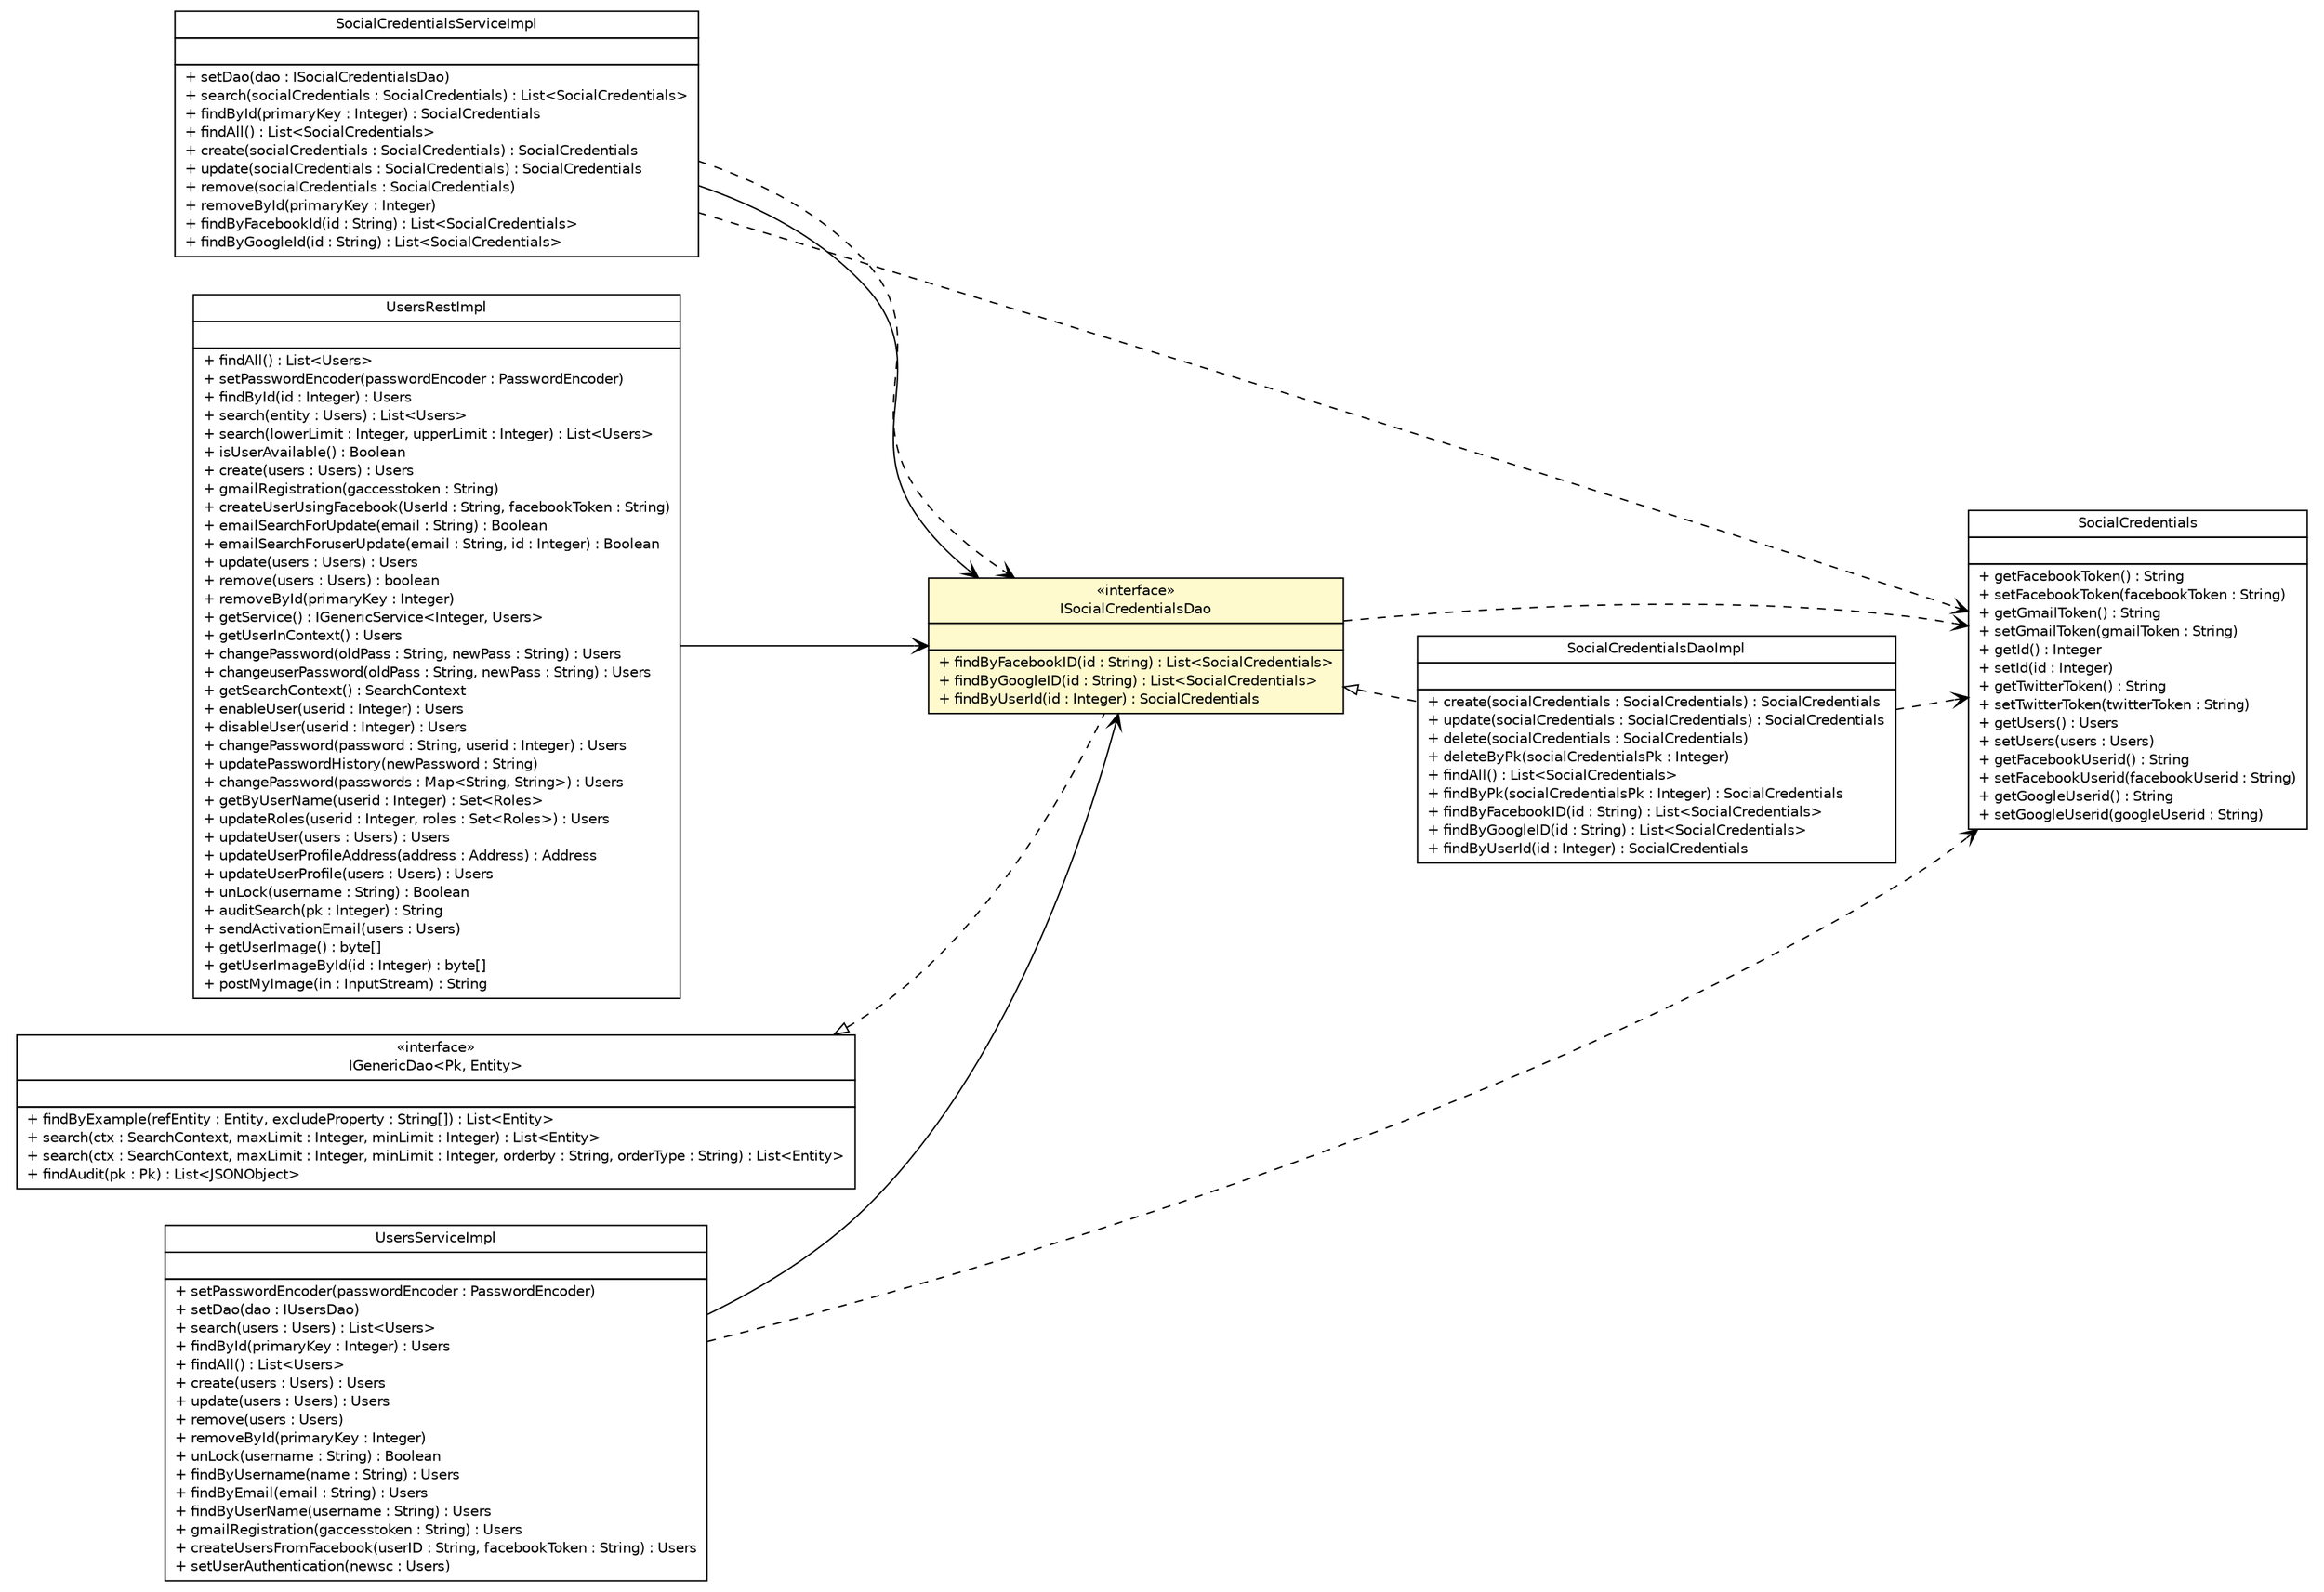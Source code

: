 #!/usr/local/bin/dot
#
# Class diagram 
# Generated by UMLGraph version 5.1 (http://www.umlgraph.org/)
#

digraph G {
	edge [fontname="Helvetica",fontsize=10,labelfontname="Helvetica",labelfontsize=10];
	node [fontname="Helvetica",fontsize=10,shape=plaintext];
	nodesep=0.25;
	ranksep=0.5;
	rankdir=LR;
	// com.inn.headstartdemo.service.impl.SocialCredentialsServiceImpl
	c60408 [label=<<table title="com.inn.headstartdemo.service.impl.SocialCredentialsServiceImpl" border="0" cellborder="1" cellspacing="0" cellpadding="2" port="p" href="../service/impl/SocialCredentialsServiceImpl.html">
		<tr><td><table border="0" cellspacing="0" cellpadding="1">
<tr><td align="center" balign="center"> SocialCredentialsServiceImpl </td></tr>
		</table></td></tr>
		<tr><td><table border="0" cellspacing="0" cellpadding="1">
<tr><td align="left" balign="left">  </td></tr>
		</table></td></tr>
		<tr><td><table border="0" cellspacing="0" cellpadding="1">
<tr><td align="left" balign="left"> + setDao(dao : ISocialCredentialsDao) </td></tr>
<tr><td align="left" balign="left"> + search(socialCredentials : SocialCredentials) : List&lt;SocialCredentials&gt; </td></tr>
<tr><td align="left" balign="left"> + findById(primaryKey : Integer) : SocialCredentials </td></tr>
<tr><td align="left" balign="left"> + findAll() : List&lt;SocialCredentials&gt; </td></tr>
<tr><td align="left" balign="left"> + create(socialCredentials : SocialCredentials) : SocialCredentials </td></tr>
<tr><td align="left" balign="left"> + update(socialCredentials : SocialCredentials) : SocialCredentials </td></tr>
<tr><td align="left" balign="left"> + remove(socialCredentials : SocialCredentials) </td></tr>
<tr><td align="left" balign="left"> + removeById(primaryKey : Integer) </td></tr>
<tr><td align="left" balign="left"> + findByFacebookId(id : String) : List&lt;SocialCredentials&gt; </td></tr>
<tr><td align="left" balign="left"> + findByGoogleId(id : String) : List&lt;SocialCredentials&gt; </td></tr>
		</table></td></tr>
		</table>>, fontname="Helvetica", fontcolor="black", fontsize=10.0];
	// com.inn.headstartdemo.service.impl.UsersServiceImpl
	c60412 [label=<<table title="com.inn.headstartdemo.service.impl.UsersServiceImpl" border="0" cellborder="1" cellspacing="0" cellpadding="2" port="p" href="../service/impl/UsersServiceImpl.html">
		<tr><td><table border="0" cellspacing="0" cellpadding="1">
<tr><td align="center" balign="center"> UsersServiceImpl </td></tr>
		</table></td></tr>
		<tr><td><table border="0" cellspacing="0" cellpadding="1">
<tr><td align="left" balign="left">  </td></tr>
		</table></td></tr>
		<tr><td><table border="0" cellspacing="0" cellpadding="1">
<tr><td align="left" balign="left"> + setPasswordEncoder(passwordEncoder : PasswordEncoder) </td></tr>
<tr><td align="left" balign="left"> + setDao(dao : IUsersDao) </td></tr>
<tr><td align="left" balign="left"> + search(users : Users) : List&lt;Users&gt; </td></tr>
<tr><td align="left" balign="left"> + findById(primaryKey : Integer) : Users </td></tr>
<tr><td align="left" balign="left"> + findAll() : List&lt;Users&gt; </td></tr>
<tr><td align="left" balign="left"> + create(users : Users) : Users </td></tr>
<tr><td align="left" balign="left"> + update(users : Users) : Users </td></tr>
<tr><td align="left" balign="left"> + remove(users : Users) </td></tr>
<tr><td align="left" balign="left"> + removeById(primaryKey : Integer) </td></tr>
<tr><td align="left" balign="left"> + unLock(username : String) : Boolean </td></tr>
<tr><td align="left" balign="left"> + findByUsername(name : String) : Users </td></tr>
<tr><td align="left" balign="left"> + findByEmail(email : String) : Users </td></tr>
<tr><td align="left" balign="left"> + findByUserName(username : String) : Users </td></tr>
<tr><td align="left" balign="left"> + gmailRegistration(gaccesstoken : String) : Users </td></tr>
<tr><td align="left" balign="left"> + createUsersFromFacebook(userID : String, facebookToken : String) : Users </td></tr>
<tr><td align="left" balign="left"> + setUserAuthentication(newsc : Users) </td></tr>
		</table></td></tr>
		</table>>, fontname="Helvetica", fontcolor="black", fontsize=10.0];
	// com.inn.headstartdemo.rest.impl.UsersRestImpl
	c60457 [label=<<table title="com.inn.headstartdemo.rest.impl.UsersRestImpl" border="0" cellborder="1" cellspacing="0" cellpadding="2" port="p" href="../rest/impl/UsersRestImpl.html">
		<tr><td><table border="0" cellspacing="0" cellpadding="1">
<tr><td align="center" balign="center"> UsersRestImpl </td></tr>
		</table></td></tr>
		<tr><td><table border="0" cellspacing="0" cellpadding="1">
<tr><td align="left" balign="left">  </td></tr>
		</table></td></tr>
		<tr><td><table border="0" cellspacing="0" cellpadding="1">
<tr><td align="left" balign="left"> + findAll() : List&lt;Users&gt; </td></tr>
<tr><td align="left" balign="left"> + setPasswordEncoder(passwordEncoder : PasswordEncoder) </td></tr>
<tr><td align="left" balign="left"> + findById(id : Integer) : Users </td></tr>
<tr><td align="left" balign="left"> + search(entity : Users) : List&lt;Users&gt; </td></tr>
<tr><td align="left" balign="left"> + search(lowerLimit : Integer, upperLimit : Integer) : List&lt;Users&gt; </td></tr>
<tr><td align="left" balign="left"> + isUserAvailable() : Boolean </td></tr>
<tr><td align="left" balign="left"> + create(users : Users) : Users </td></tr>
<tr><td align="left" balign="left"> + gmailRegistration(gaccesstoken : String) </td></tr>
<tr><td align="left" balign="left"> + createUserUsingFacebook(UserId : String, facebookToken : String) </td></tr>
<tr><td align="left" balign="left"> + emailSearchForUpdate(email : String) : Boolean </td></tr>
<tr><td align="left" balign="left"> + emailSearchForuserUpdate(email : String, id : Integer) : Boolean </td></tr>
<tr><td align="left" balign="left"> + update(users : Users) : Users </td></tr>
<tr><td align="left" balign="left"> + remove(users : Users) : boolean </td></tr>
<tr><td align="left" balign="left"> + removeById(primaryKey : Integer) </td></tr>
<tr><td align="left" balign="left"> + getService() : IGenericService&lt;Integer, Users&gt; </td></tr>
<tr><td align="left" balign="left"> + getUserInContext() : Users </td></tr>
<tr><td align="left" balign="left"> + changePassword(oldPass : String, newPass : String) : Users </td></tr>
<tr><td align="left" balign="left"> + changeuserPassword(oldPass : String, newPass : String) : Users </td></tr>
<tr><td align="left" balign="left"> + getSearchContext() : SearchContext </td></tr>
<tr><td align="left" balign="left"> + enableUser(userid : Integer) : Users </td></tr>
<tr><td align="left" balign="left"> + disableUser(userid : Integer) : Users </td></tr>
<tr><td align="left" balign="left"> + changePassword(password : String, userid : Integer) : Users </td></tr>
<tr><td align="left" balign="left"> + updatePasswordHistory(newPassword : String) </td></tr>
<tr><td align="left" balign="left"> + changePassword(passwords : Map&lt;String, String&gt;) : Users </td></tr>
<tr><td align="left" balign="left"> + getByUserName(userid : Integer) : Set&lt;Roles&gt; </td></tr>
<tr><td align="left" balign="left"> + updateRoles(userid : Integer, roles : Set&lt;Roles&gt;) : Users </td></tr>
<tr><td align="left" balign="left"> + updateUser(users : Users) : Users </td></tr>
<tr><td align="left" balign="left"> + updateUserProfileAddress(address : Address) : Address </td></tr>
<tr><td align="left" balign="left"> + updateUserProfile(users : Users) : Users </td></tr>
<tr><td align="left" balign="left"> + unLock(username : String) : Boolean </td></tr>
<tr><td align="left" balign="left"> + auditSearch(pk : Integer) : String </td></tr>
<tr><td align="left" balign="left"> + sendActivationEmail(users : Users) </td></tr>
<tr><td align="left" balign="left"> + getUserImage() : byte[] </td></tr>
<tr><td align="left" balign="left"> + getUserImageById(id : Integer) : byte[] </td></tr>
<tr><td align="left" balign="left"> + postMyImage(in : InputStream) : String </td></tr>
		</table></td></tr>
		</table>>, fontname="Helvetica", fontcolor="black", fontsize=10.0];
	// com.inn.headstartdemo.model.SocialCredentials
	c60486 [label=<<table title="com.inn.headstartdemo.model.SocialCredentials" border="0" cellborder="1" cellspacing="0" cellpadding="2" port="p" href="../model/SocialCredentials.html">
		<tr><td><table border="0" cellspacing="0" cellpadding="1">
<tr><td align="center" balign="center"> SocialCredentials </td></tr>
		</table></td></tr>
		<tr><td><table border="0" cellspacing="0" cellpadding="1">
<tr><td align="left" balign="left">  </td></tr>
		</table></td></tr>
		<tr><td><table border="0" cellspacing="0" cellpadding="1">
<tr><td align="left" balign="left"> + getFacebookToken() : String </td></tr>
<tr><td align="left" balign="left"> + setFacebookToken(facebookToken : String) </td></tr>
<tr><td align="left" balign="left"> + getGmailToken() : String </td></tr>
<tr><td align="left" balign="left"> + setGmailToken(gmailToken : String) </td></tr>
<tr><td align="left" balign="left"> + getId() : Integer </td></tr>
<tr><td align="left" balign="left"> + setId(id : Integer) </td></tr>
<tr><td align="left" balign="left"> + getTwitterToken() : String </td></tr>
<tr><td align="left" balign="left"> + setTwitterToken(twitterToken : String) </td></tr>
<tr><td align="left" balign="left"> + getUsers() : Users </td></tr>
<tr><td align="left" balign="left"> + setUsers(users : Users) </td></tr>
<tr><td align="left" balign="left"> + getFacebookUserid() : String </td></tr>
<tr><td align="left" balign="left"> + setFacebookUserid(facebookUserid : String) </td></tr>
<tr><td align="left" balign="left"> + getGoogleUserid() : String </td></tr>
<tr><td align="left" balign="left"> + setGoogleUserid(googleUserid : String) </td></tr>
		</table></td></tr>
		</table>>, fontname="Helvetica", fontcolor="black", fontsize=10.0];
	// com.inn.headstartdemo.dao.ISocialCredentialsDao
	c60523 [label=<<table title="com.inn.headstartdemo.dao.ISocialCredentialsDao" border="0" cellborder="1" cellspacing="0" cellpadding="2" port="p" bgcolor="lemonChiffon" href="./ISocialCredentialsDao.html">
		<tr><td><table border="0" cellspacing="0" cellpadding="1">
<tr><td align="center" balign="center"> &#171;interface&#187; </td></tr>
<tr><td align="center" balign="center"> ISocialCredentialsDao </td></tr>
		</table></td></tr>
		<tr><td><table border="0" cellspacing="0" cellpadding="1">
<tr><td align="left" balign="left">  </td></tr>
		</table></td></tr>
		<tr><td><table border="0" cellspacing="0" cellpadding="1">
<tr><td align="left" balign="left"> + findByFacebookID(id : String) : List&lt;SocialCredentials&gt; </td></tr>
<tr><td align="left" balign="left"> + findByGoogleID(id : String) : List&lt;SocialCredentials&gt; </td></tr>
<tr><td align="left" balign="left"> + findByUserId(id : Integer) : SocialCredentials </td></tr>
		</table></td></tr>
		</table>>, fontname="Helvetica", fontcolor="black", fontsize=10.0];
	// com.inn.headstartdemo.dao.generic.IGenericDao<Pk, Entity>
	c60541 [label=<<table title="com.inn.headstartdemo.dao.generic.IGenericDao" border="0" cellborder="1" cellspacing="0" cellpadding="2" port="p" href="./generic/IGenericDao.html">
		<tr><td><table border="0" cellspacing="0" cellpadding="1">
<tr><td align="center" balign="center"> &#171;interface&#187; </td></tr>
<tr><td align="center" balign="center"> IGenericDao&lt;Pk, Entity&gt; </td></tr>
		</table></td></tr>
		<tr><td><table border="0" cellspacing="0" cellpadding="1">
<tr><td align="left" balign="left">  </td></tr>
		</table></td></tr>
		<tr><td><table border="0" cellspacing="0" cellpadding="1">
<tr><td align="left" balign="left"> + findByExample(refEntity : Entity, excludeProperty : String[]) : List&lt;Entity&gt; </td></tr>
<tr><td align="left" balign="left"> + search(ctx : SearchContext, maxLimit : Integer, minLimit : Integer) : List&lt;Entity&gt; </td></tr>
<tr><td align="left" balign="left"> + search(ctx : SearchContext, maxLimit : Integer, minLimit : Integer, orderby : String, orderType : String) : List&lt;Entity&gt; </td></tr>
<tr><td align="left" balign="left"> + findAudit(pk : Pk) : List&lt;JSONObject&gt; </td></tr>
		</table></td></tr>
		</table>>, fontname="Helvetica", fontcolor="black", fontsize=10.0];
	// com.inn.headstartdemo.dao.impl.SocialCredentialsDaoImpl
	c60572 [label=<<table title="com.inn.headstartdemo.dao.impl.SocialCredentialsDaoImpl" border="0" cellborder="1" cellspacing="0" cellpadding="2" port="p" href="./impl/SocialCredentialsDaoImpl.html">
		<tr><td><table border="0" cellspacing="0" cellpadding="1">
<tr><td align="center" balign="center"> SocialCredentialsDaoImpl </td></tr>
		</table></td></tr>
		<tr><td><table border="0" cellspacing="0" cellpadding="1">
<tr><td align="left" balign="left">  </td></tr>
		</table></td></tr>
		<tr><td><table border="0" cellspacing="0" cellpadding="1">
<tr><td align="left" balign="left"> + create(socialCredentials : SocialCredentials) : SocialCredentials </td></tr>
<tr><td align="left" balign="left"> + update(socialCredentials : SocialCredentials) : SocialCredentials </td></tr>
<tr><td align="left" balign="left"> + delete(socialCredentials : SocialCredentials) </td></tr>
<tr><td align="left" balign="left"> + deleteByPk(socialCredentialsPk : Integer) </td></tr>
<tr><td align="left" balign="left"> + findAll() : List&lt;SocialCredentials&gt; </td></tr>
<tr><td align="left" balign="left"> + findByPk(socialCredentialsPk : Integer) : SocialCredentials </td></tr>
<tr><td align="left" balign="left"> + findByFacebookID(id : String) : List&lt;SocialCredentials&gt; </td></tr>
<tr><td align="left" balign="left"> + findByGoogleID(id : String) : List&lt;SocialCredentials&gt; </td></tr>
<tr><td align="left" balign="left"> + findByUserId(id : Integer) : SocialCredentials </td></tr>
		</table></td></tr>
		</table>>, fontname="Helvetica", fontcolor="black", fontsize=10.0];
	//com.inn.headstartdemo.dao.ISocialCredentialsDao implements com.inn.headstartdemo.dao.generic.IGenericDao<Pk, Entity>
	c60541:p -> c60523:p [dir=back,arrowtail=empty,style=dashed];
	//com.inn.headstartdemo.dao.impl.SocialCredentialsDaoImpl implements com.inn.headstartdemo.dao.ISocialCredentialsDao
	c60523:p -> c60572:p [dir=back,arrowtail=empty,style=dashed];
	// com.inn.headstartdemo.service.impl.SocialCredentialsServiceImpl NAVASSOC com.inn.headstartdemo.dao.ISocialCredentialsDao
	c60408:p -> c60523:p [taillabel="", label="", headlabel="", fontname="Helvetica", fontcolor="black", fontsize=10.0, color="black", arrowhead=open];
	// com.inn.headstartdemo.service.impl.UsersServiceImpl NAVASSOC com.inn.headstartdemo.dao.ISocialCredentialsDao
	c60412:p -> c60523:p [taillabel="", label="", headlabel="", fontname="Helvetica", fontcolor="black", fontsize=10.0, color="black", arrowhead=open];
	// com.inn.headstartdemo.rest.impl.UsersRestImpl NAVASSOC com.inn.headstartdemo.dao.ISocialCredentialsDao
	c60457:p -> c60523:p [taillabel="", label="", headlabel="", fontname="Helvetica", fontcolor="black", fontsize=10.0, color="black", arrowhead=open];
	// com.inn.headstartdemo.service.impl.SocialCredentialsServiceImpl DEPEND com.inn.headstartdemo.model.SocialCredentials
	c60408:p -> c60486:p [taillabel="", label="", headlabel="", fontname="Helvetica", fontcolor="black", fontsize=10.0, color="black", arrowhead=open, style=dashed];
	// com.inn.headstartdemo.service.impl.SocialCredentialsServiceImpl DEPEND com.inn.headstartdemo.dao.ISocialCredentialsDao
	c60408:p -> c60523:p [taillabel="", label="", headlabel="", fontname="Helvetica", fontcolor="black", fontsize=10.0, color="black", arrowhead=open, style=dashed];
	// com.inn.headstartdemo.service.impl.UsersServiceImpl DEPEND com.inn.headstartdemo.model.SocialCredentials
	c60412:p -> c60486:p [taillabel="", label="", headlabel="", fontname="Helvetica", fontcolor="black", fontsize=10.0, color="black", arrowhead=open, style=dashed];
	// com.inn.headstartdemo.dao.ISocialCredentialsDao DEPEND com.inn.headstartdemo.model.SocialCredentials
	c60523:p -> c60486:p [taillabel="", label="", headlabel="", fontname="Helvetica", fontcolor="black", fontsize=10.0, color="black", arrowhead=open, style=dashed];
	// com.inn.headstartdemo.dao.impl.SocialCredentialsDaoImpl DEPEND com.inn.headstartdemo.model.SocialCredentials
	c60572:p -> c60486:p [taillabel="", label="", headlabel="", fontname="Helvetica", fontcolor="black", fontsize=10.0, color="black", arrowhead=open, style=dashed];
}

